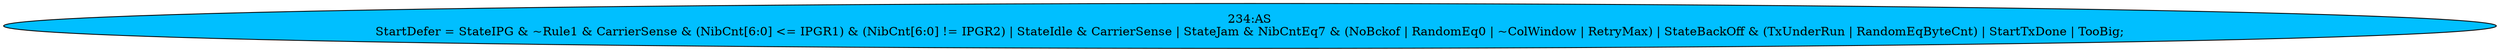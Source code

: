 strict digraph "" {
	node [label="\N"];
	"234:AS"	 [ast="<pyverilog.vparser.ast.Assign object at 0x7ff80673ee50>",
		def_var="['StartDefer']",
		fillcolor=deepskyblue,
		label="234:AS
StartDefer = StateIPG & ~Rule1 & CarrierSense & (NibCnt[6:0] <= IPGR1) & (NibCnt[6:0] != IPGR2) | StateIdle & CarrierSense | \
StateJam & NibCntEq7 & (NoBckof | RandomEq0 | ~ColWindow | RetryMax) | StateBackOff & (TxUnderRun | RandomEqByteCnt) | StartTxDone | \
TooBig;",
		statements="[]",
		style=filled,
		typ=Assign,
		use_var="['StateIPG', 'Rule1', 'CarrierSense', 'NibCnt', 'IPGR1', 'NibCnt', 'IPGR2', 'StateIdle', 'CarrierSense', 'StateJam', 'NibCntEq7', '\
NoBckof', 'RandomEq0', 'ColWindow', 'RetryMax', 'StateBackOff', 'TxUnderRun', 'RandomEqByteCnt', 'StartTxDone', 'TooBig']"];
}
